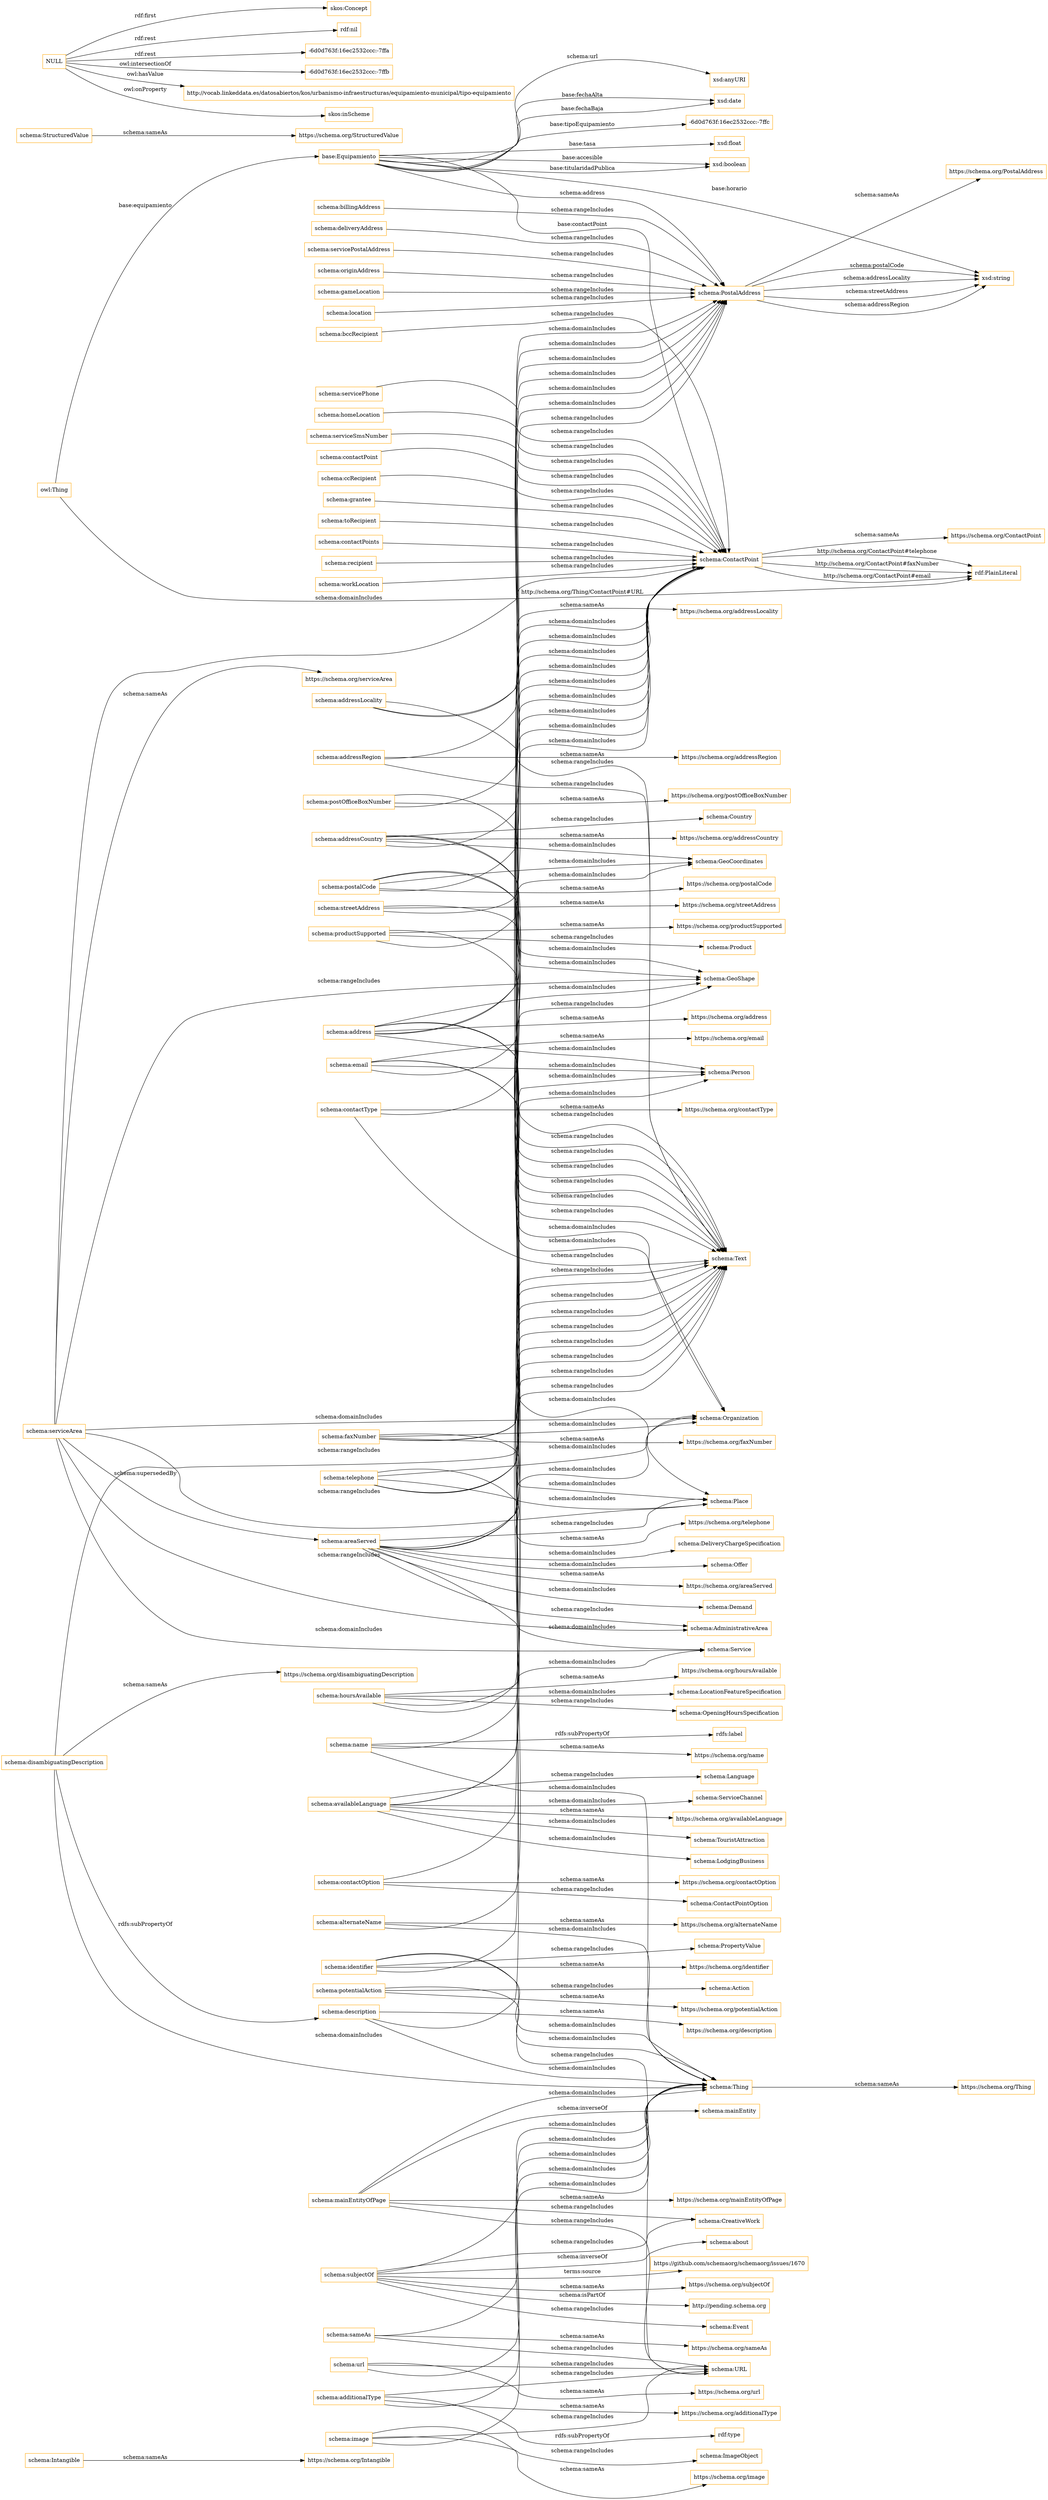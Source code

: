 digraph ar2dtool_diagram { 
rankdir=LR;
size="1501"
node [shape = rectangle, color="orange"]; "schema:Intangible" "schema:PostalAddress" "schema:ContactPoint" "-6d0d763f:16ec2532ccc:-7ffc" "schema:Thing" "base:Equipamiento" "schema:StructuredValue" "skos:Concept" ; /*classes style*/
	"schema:email" -> "schema:Text" [ label = "schema:rangeIncludes" ];
	"schema:email" -> "schema:Organization" [ label = "schema:domainIncludes" ];
	"schema:email" -> "schema:Person" [ label = "schema:domainIncludes" ];
	"schema:email" -> "https://schema.org/email" [ label = "schema:sameAs" ];
	"schema:email" -> "schema:ContactPoint" [ label = "schema:domainIncludes" ];
	"schema:addressLocality" -> "https://schema.org/addressLocality" [ label = "schema:sameAs" ];
	"schema:addressLocality" -> "schema:Text" [ label = "schema:rangeIncludes" ];
	"schema:addressLocality" -> "schema:PostalAddress" [ label = "schema:domainIncludes" ];
	"schema:addressCountry" -> "schema:GeoShape" [ label = "schema:domainIncludes" ];
	"schema:addressCountry" -> "schema:Country" [ label = "schema:rangeIncludes" ];
	"schema:addressCountry" -> "schema:PostalAddress" [ label = "schema:domainIncludes" ];
	"schema:addressCountry" -> "schema:Text" [ label = "schema:rangeIncludes" ];
	"schema:addressCountry" -> "schema:GeoCoordinates" [ label = "schema:domainIncludes" ];
	"schema:addressCountry" -> "https://schema.org/addressCountry" [ label = "schema:sameAs" ];
	"schema:PostalAddress" -> "https://schema.org/PostalAddress" [ label = "schema:sameAs" ];
	"schema:potentialAction" -> "schema:Action" [ label = "schema:rangeIncludes" ];
	"schema:potentialAction" -> "https://schema.org/potentialAction" [ label = "schema:sameAs" ];
	"schema:potentialAction" -> "schema:Thing" [ label = "schema:domainIncludes" ];
	"schema:addressRegion" -> "https://schema.org/addressRegion" [ label = "schema:sameAs" ];
	"schema:addressRegion" -> "schema:Text" [ label = "schema:rangeIncludes" ];
	"schema:addressRegion" -> "schema:PostalAddress" [ label = "schema:domainIncludes" ];
	"schema:toRecipient" -> "schema:ContactPoint" [ label = "schema:rangeIncludes" ];
	"schema:postOfficeBoxNumber" -> "schema:Text" [ label = "schema:rangeIncludes" ];
	"schema:postOfficeBoxNumber" -> "schema:PostalAddress" [ label = "schema:domainIncludes" ];
	"schema:postOfficeBoxNumber" -> "https://schema.org/postOfficeBoxNumber" [ label = "schema:sameAs" ];
	"schema:contactPoints" -> "schema:ContactPoint" [ label = "schema:rangeIncludes" ];
	"schema:mainEntityOfPage" -> "schema:Thing" [ label = "schema:domainIncludes" ];
	"schema:mainEntityOfPage" -> "schema:mainEntity" [ label = "schema:inverseOf" ];
	"schema:mainEntityOfPage" -> "https://schema.org/mainEntityOfPage" [ label = "schema:sameAs" ];
	"schema:mainEntityOfPage" -> "schema:CreativeWork" [ label = "schema:rangeIncludes" ];
	"schema:mainEntityOfPage" -> "schema:URL" [ label = "schema:rangeIncludes" ];
	"schema:disambiguatingDescription" -> "schema:description" [ label = "rdfs:subPropertyOf" ];
	"schema:disambiguatingDescription" -> "https://schema.org/disambiguatingDescription" [ label = "schema:sameAs" ];
	"schema:disambiguatingDescription" -> "schema:Text" [ label = "schema:rangeIncludes" ];
	"schema:disambiguatingDescription" -> "schema:Thing" [ label = "schema:domainIncludes" ];
	"schema:name" -> "rdfs:label" [ label = "rdfs:subPropertyOf" ];
	"schema:name" -> "https://schema.org/name" [ label = "schema:sameAs" ];
	"schema:name" -> "schema:Text" [ label = "schema:rangeIncludes" ];
	"schema:name" -> "schema:Thing" [ label = "schema:domainIncludes" ];
	"schema:location" -> "schema:PostalAddress" [ label = "schema:rangeIncludes" ];
	"schema:productSupported" -> "schema:Text" [ label = "schema:rangeIncludes" ];
	"schema:productSupported" -> "https://schema.org/productSupported" [ label = "schema:sameAs" ];
	"schema:productSupported" -> "schema:Product" [ label = "schema:rangeIncludes" ];
	"schema:productSupported" -> "schema:ContactPoint" [ label = "schema:domainIncludes" ];
	"schema:recipient" -> "schema:ContactPoint" [ label = "schema:rangeIncludes" ];
	"schema:contactType" -> "schema:Text" [ label = "schema:rangeIncludes" ];
	"schema:contactType" -> "https://schema.org/contactType" [ label = "schema:sameAs" ];
	"schema:contactType" -> "schema:ContactPoint" [ label = "schema:domainIncludes" ];
	"schema:billingAddress" -> "schema:PostalAddress" [ label = "schema:rangeIncludes" ];
	"schema:postalCode" -> "schema:PostalAddress" [ label = "schema:domainIncludes" ];
	"schema:postalCode" -> "schema:Text" [ label = "schema:rangeIncludes" ];
	"schema:postalCode" -> "schema:GeoCoordinates" [ label = "schema:domainIncludes" ];
	"schema:postalCode" -> "https://schema.org/postalCode" [ label = "schema:sameAs" ];
	"schema:postalCode" -> "schema:GeoShape" [ label = "schema:domainIncludes" ];
	"schema:workLocation" -> "schema:ContactPoint" [ label = "schema:rangeIncludes" ];
	"schema:faxNumber" -> "https://schema.org/faxNumber" [ label = "schema:sameAs" ];
	"schema:faxNumber" -> "schema:Organization" [ label = "schema:domainIncludes" ];
	"schema:faxNumber" -> "schema:Place" [ label = "schema:domainIncludes" ];
	"schema:faxNumber" -> "schema:ContactPoint" [ label = "schema:domainIncludes" ];
	"schema:faxNumber" -> "schema:Person" [ label = "schema:domainIncludes" ];
	"schema:faxNumber" -> "schema:Text" [ label = "schema:rangeIncludes" ];
	"schema:sameAs" -> "https://schema.org/sameAs" [ label = "schema:sameAs" ];
	"schema:sameAs" -> "schema:URL" [ label = "schema:rangeIncludes" ];
	"schema:sameAs" -> "schema:Thing" [ label = "schema:domainIncludes" ];
	"schema:deliveryAddress" -> "schema:PostalAddress" [ label = "schema:rangeIncludes" ];
	"schema:serviceArea" -> "schema:Service" [ label = "schema:domainIncludes" ];
	"schema:serviceArea" -> "schema:Place" [ label = "schema:rangeIncludes" ];
	"schema:serviceArea" -> "schema:AdministrativeArea" [ label = "schema:rangeIncludes" ];
	"schema:serviceArea" -> "schema:areaServed" [ label = "schema:supersededBy" ];
	"schema:serviceArea" -> "schema:ContactPoint" [ label = "schema:domainIncludes" ];
	"schema:serviceArea" -> "https://schema.org/serviceArea" [ label = "schema:sameAs" ];
	"schema:serviceArea" -> "schema:GeoShape" [ label = "schema:rangeIncludes" ];
	"schema:serviceArea" -> "schema:Organization" [ label = "schema:domainIncludes" ];
	"schema:contactOption" -> "https://schema.org/contactOption" [ label = "schema:sameAs" ];
	"schema:contactOption" -> "schema:ContactPoint" [ label = "schema:domainIncludes" ];
	"schema:contactOption" -> "schema:ContactPointOption" [ label = "schema:rangeIncludes" ];
	"schema:description" -> "https://schema.org/description" [ label = "schema:sameAs" ];
	"schema:description" -> "schema:Text" [ label = "schema:rangeIncludes" ];
	"schema:description" -> "schema:Thing" [ label = "schema:domainIncludes" ];
	"schema:servicePostalAddress" -> "schema:PostalAddress" [ label = "schema:rangeIncludes" ];
	"schema:additionalType" -> "rdf:type" [ label = "rdfs:subPropertyOf" ];
	"schema:additionalType" -> "https://schema.org/additionalType" [ label = "schema:sameAs" ];
	"schema:additionalType" -> "schema:URL" [ label = "schema:rangeIncludes" ];
	"schema:additionalType" -> "schema:Thing" [ label = "schema:domainIncludes" ];
	"schema:url" -> "https://schema.org/url" [ label = "schema:sameAs" ];
	"schema:url" -> "schema:URL" [ label = "schema:rangeIncludes" ];
	"schema:url" -> "schema:Thing" [ label = "schema:domainIncludes" ];
	"schema:originAddress" -> "schema:PostalAddress" [ label = "schema:rangeIncludes" ];
	"schema:streetAddress" -> "https://schema.org/streetAddress" [ label = "schema:sameAs" ];
	"schema:streetAddress" -> "schema:Text" [ label = "schema:rangeIncludes" ];
	"schema:streetAddress" -> "schema:PostalAddress" [ label = "schema:domainIncludes" ];
	"schema:gameLocation" -> "schema:PostalAddress" [ label = "schema:rangeIncludes" ];
	"schema:bccRecipient" -> "schema:ContactPoint" [ label = "schema:rangeIncludes" ];
	"schema:alternateName" -> "https://schema.org/alternateName" [ label = "schema:sameAs" ];
	"schema:alternateName" -> "schema:Thing" [ label = "schema:domainIncludes" ];
	"schema:alternateName" -> "schema:Text" [ label = "schema:rangeIncludes" ];
	"schema:ContactPoint" -> "https://schema.org/ContactPoint" [ label = "schema:sameAs" ];
	"NULL" -> "rdf:nil" [ label = "rdf:rest" ];
	"NULL" -> "-6d0d763f:16ec2532ccc:-7ffa" [ label = "rdf:rest" ];
	"NULL" -> "skos:Concept" [ label = "rdf:first" ];
	"NULL" -> "-6d0d763f:16ec2532ccc:-7ffb" [ label = "owl:intersectionOf" ];
	"NULL" -> "http://vocab.linkeddata.es/datosabiertos/kos/urbanismo-infraestructuras/equipamiento-municipal/tipo-equipamiento" [ label = "owl:hasValue" ];
	"NULL" -> "skos:inScheme" [ label = "owl:onProperty" ];
	"schema:identifier" -> "schema:URL" [ label = "schema:rangeIncludes" ];
	"schema:identifier" -> "schema:PropertyValue" [ label = "schema:rangeIncludes" ];
	"schema:identifier" -> "https://schema.org/identifier" [ label = "schema:sameAs" ];
	"schema:identifier" -> "schema:Text" [ label = "schema:rangeIncludes" ];
	"schema:identifier" -> "schema:Thing" [ label = "schema:domainIncludes" ];
	"schema:servicePhone" -> "schema:ContactPoint" [ label = "schema:rangeIncludes" ];
	"schema:homeLocation" -> "schema:ContactPoint" [ label = "schema:rangeIncludes" ];
	"schema:serviceSmsNumber" -> "schema:ContactPoint" [ label = "schema:rangeIncludes" ];
	"schema:contactPoint" -> "schema:ContactPoint" [ label = "schema:rangeIncludes" ];
	"schema:ccRecipient" -> "schema:ContactPoint" [ label = "schema:rangeIncludes" ];
	"schema:grantee" -> "schema:ContactPoint" [ label = "schema:rangeIncludes" ];
	"schema:Intangible" -> "https://schema.org/Intangible" [ label = "schema:sameAs" ];
	"schema:areaServed" -> "schema:Demand" [ label = "schema:domainIncludes" ];
	"schema:areaServed" -> "schema:Place" [ label = "schema:rangeIncludes" ];
	"schema:areaServed" -> "schema:Organization" [ label = "schema:domainIncludes" ];
	"schema:areaServed" -> "schema:AdministrativeArea" [ label = "schema:rangeIncludes" ];
	"schema:areaServed" -> "schema:GeoShape" [ label = "schema:rangeIncludes" ];
	"schema:areaServed" -> "schema:DeliveryChargeSpecification" [ label = "schema:domainIncludes" ];
	"schema:areaServed" -> "schema:Offer" [ label = "schema:domainIncludes" ];
	"schema:areaServed" -> "schema:Text" [ label = "schema:rangeIncludes" ];
	"schema:areaServed" -> "schema:ContactPoint" [ label = "schema:domainIncludes" ];
	"schema:areaServed" -> "schema:Service" [ label = "schema:domainIncludes" ];
	"schema:areaServed" -> "https://schema.org/areaServed" [ label = "schema:sameAs" ];
	"schema:telephone" -> "schema:Text" [ label = "schema:rangeIncludes" ];
	"schema:telephone" -> "schema:Person" [ label = "schema:domainIncludes" ];
	"schema:telephone" -> "https://schema.org/telephone" [ label = "schema:sameAs" ];
	"schema:telephone" -> "schema:Organization" [ label = "schema:domainIncludes" ];
	"schema:telephone" -> "schema:Place" [ label = "schema:domainIncludes" ];
	"schema:telephone" -> "schema:ContactPoint" [ label = "schema:domainIncludes" ];
	"schema:Thing" -> "https://schema.org/Thing" [ label = "schema:sameAs" ];
	"schema:address" -> "schema:Place" [ label = "schema:domainIncludes" ];
	"schema:address" -> "schema:Person" [ label = "schema:domainIncludes" ];
	"schema:address" -> "schema:PostalAddress" [ label = "schema:rangeIncludes" ];
	"schema:address" -> "schema:GeoCoordinates" [ label = "schema:domainIncludes" ];
	"schema:address" -> "schema:Organization" [ label = "schema:domainIncludes" ];
	"schema:address" -> "schema:Text" [ label = "schema:rangeIncludes" ];
	"schema:address" -> "schema:GeoShape" [ label = "schema:domainIncludes" ];
	"schema:address" -> "https://schema.org/address" [ label = "schema:sameAs" ];
	"schema:hoursAvailable" -> "schema:LocationFeatureSpecification" [ label = "schema:domainIncludes" ];
	"schema:hoursAvailable" -> "schema:Service" [ label = "schema:domainIncludes" ];
	"schema:hoursAvailable" -> "https://schema.org/hoursAvailable" [ label = "schema:sameAs" ];
	"schema:hoursAvailable" -> "schema:OpeningHoursSpecification" [ label = "schema:rangeIncludes" ];
	"schema:hoursAvailable" -> "schema:ContactPoint" [ label = "schema:domainIncludes" ];
	"schema:availableLanguage" -> "schema:Text" [ label = "schema:rangeIncludes" ];
	"schema:availableLanguage" -> "https://schema.org/availableLanguage" [ label = "schema:sameAs" ];
	"schema:availableLanguage" -> "schema:ContactPoint" [ label = "schema:domainIncludes" ];
	"schema:availableLanguage" -> "schema:TouristAttraction" [ label = "schema:domainIncludes" ];
	"schema:availableLanguage" -> "schema:Language" [ label = "schema:rangeIncludes" ];
	"schema:availableLanguage" -> "schema:ServiceChannel" [ label = "schema:domainIncludes" ];
	"schema:availableLanguage" -> "schema:LodgingBusiness" [ label = "schema:domainIncludes" ];
	"schema:subjectOf" -> "schema:CreativeWork" [ label = "schema:rangeIncludes" ];
	"schema:subjectOf" -> "schema:Thing" [ label = "schema:domainIncludes" ];
	"schema:subjectOf" -> "schema:about" [ label = "schema:inverseOf" ];
	"schema:subjectOf" -> "https://github.com/schemaorg/schemaorg/issues/1670" [ label = "terms:source" ];
	"schema:subjectOf" -> "schema:Event" [ label = "schema:rangeIncludes" ];
	"schema:subjectOf" -> "https://schema.org/subjectOf" [ label = "schema:sameAs" ];
	"schema:subjectOf" -> "http://pending.schema.org" [ label = "schema:isPartOf" ];
	"schema:image" -> "schema:ImageObject" [ label = "schema:rangeIncludes" ];
	"schema:image" -> "schema:URL" [ label = "schema:rangeIncludes" ];
	"schema:image" -> "https://schema.org/image" [ label = "schema:sameAs" ];
	"schema:image" -> "schema:Thing" [ label = "schema:domainIncludes" ];
	"schema:StructuredValue" -> "https://schema.org/StructuredValue" [ label = "schema:sameAs" ];
	"base:Equipamiento" -> "-6d0d763f:16ec2532ccc:-7ffc" [ label = "base:tipoEquipamiento" ];
	"schema:ContactPoint" -> "rdf:PlainLiteral" [ label = "http://schema.org/ContactPoint#telephone" ];
	"base:Equipamiento" -> "xsd:float" [ label = "base:tasa" ];
	"schema:PostalAddress" -> "xsd:string" [ label = "schema:addressRegion" ];
	"owl:Thing" -> "rdf:PlainLiteral" [ label = "http://schema.org/Thing/ContactPoint#URL" ];
	"base:Equipamiento" -> "xsd:boolean" [ label = "base:titularidadPublica" ];
	"base:Equipamiento" -> "schema:ContactPoint" [ label = "base:contactPoint" ];
	"schema:PostalAddress" -> "xsd:string" [ label = "schema:postalCode" ];
	"base:Equipamiento" -> "xsd:anyURI" [ label = "schema:url" ];
	"schema:ContactPoint" -> "rdf:PlainLiteral" [ label = "http://schema.org/ContactPoint#faxNumber" ];
	"schema:PostalAddress" -> "xsd:string" [ label = "schema:addressLocality" ];
	"base:Equipamiento" -> "xsd:date" [ label = "base:fechaBaja" ];
	"base:Equipamiento" -> "xsd:string" [ label = "base:horario" ];
	"base:Equipamiento" -> "schema:PostalAddress" [ label = "schema:address" ];
	"owl:Thing" -> "base:Equipamiento" [ label = "base:equipamiento" ];
	"base:Equipamiento" -> "xsd:boolean" [ label = "base:accesible" ];
	"schema:ContactPoint" -> "rdf:PlainLiteral" [ label = "http://schema.org/ContactPoint#email" ];
	"base:Equipamiento" -> "xsd:date" [ label = "base:fechaAlta" ];
	"schema:PostalAddress" -> "xsd:string" [ label = "schema:streetAddress" ];

}
